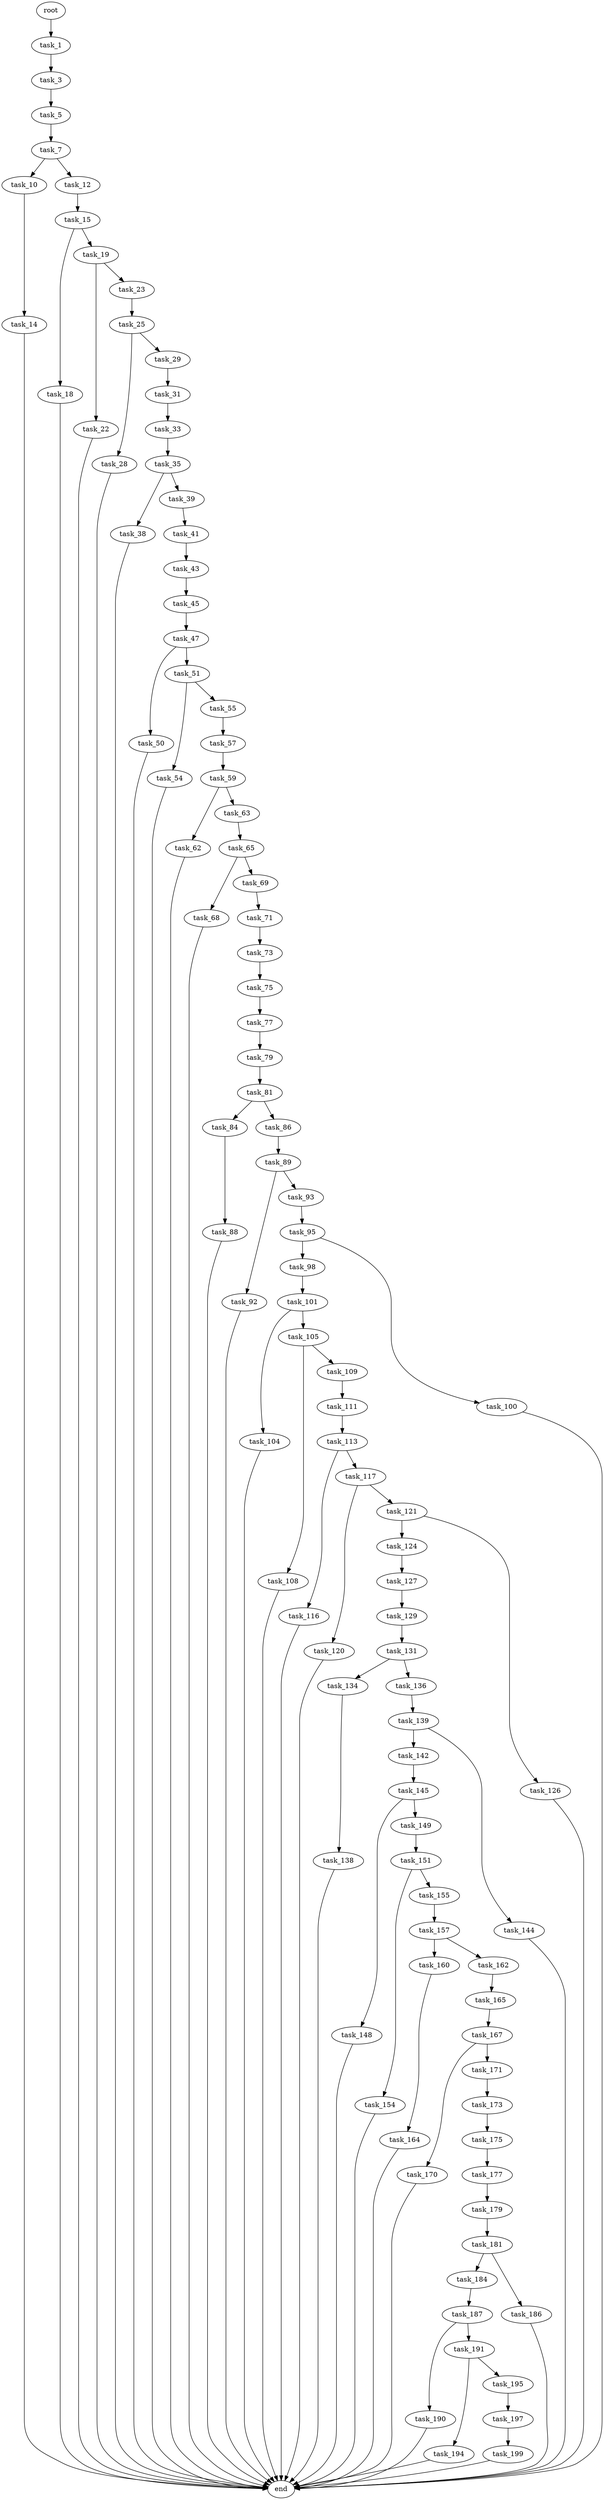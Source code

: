 digraph G {
  root [size="0.000000"];
  task_1 [size="44218348418.000000"];
  task_3 [size="231928233984.000000"];
  task_5 [size="11470862593.000000"];
  task_7 [size="1242610331107.000000"];
  task_10 [size="1431769594.000000"];
  task_12 [size="8589934592.000000"];
  task_14 [size="901531467618.000000"];
  task_15 [size="221219694569.000000"];
  task_18 [size="782757789696.000000"];
  task_19 [size="549755813888.000000"];
  task_22 [size="1073741824000.000000"];
  task_23 [size="1817308165.000000"];
  task_25 [size="368293445632.000000"];
  task_28 [size="68719476736.000000"];
  task_29 [size="878874662278.000000"];
  task_31 [size="231928233984.000000"];
  task_33 [size="604146482018.000000"];
  task_35 [size="8671820242.000000"];
  task_38 [size="176531024402.000000"];
  task_39 [size="19022990678.000000"];
  task_41 [size="1622170655.000000"];
  task_43 [size="368293445632.000000"];
  task_45 [size="6272228862.000000"];
  task_47 [size="301461930987.000000"];
  task_50 [size="27988304828.000000"];
  task_51 [size="49384973087.000000"];
  task_54 [size="35426656432.000000"];
  task_55 [size="79434670657.000000"];
  task_57 [size="210479030724.000000"];
  task_59 [size="21781318935.000000"];
  task_62 [size="368293445632.000000"];
  task_63 [size="283815058679.000000"];
  task_65 [size="891933590362.000000"];
  task_68 [size="308040500633.000000"];
  task_69 [size="10432006107.000000"];
  task_71 [size="11389081797.000000"];
  task_73 [size="3379137388.000000"];
  task_75 [size="379062535507.000000"];
  task_77 [size="549755813888.000000"];
  task_79 [size="118050060242.000000"];
  task_81 [size="8318438992.000000"];
  task_84 [size="17613258108.000000"];
  task_86 [size="782757789696.000000"];
  task_88 [size="10123684419.000000"];
  task_89 [size="1073741824000.000000"];
  task_92 [size="28991029248.000000"];
  task_93 [size="6228878738.000000"];
  task_95 [size="10574480162.000000"];
  task_98 [size="157373717021.000000"];
  task_100 [size="1152476004.000000"];
  task_101 [size="68719476736.000000"];
  task_104 [size="29452813210.000000"];
  task_105 [size="68719476736.000000"];
  task_108 [size="1073741824000.000000"];
  task_109 [size="228063559863.000000"];
  task_111 [size="1073741824000.000000"];
  task_113 [size="183950812745.000000"];
  task_116 [size="1036979126.000000"];
  task_117 [size="1308155497211.000000"];
  task_120 [size="1073741824000.000000"];
  task_121 [size="23290476026.000000"];
  task_124 [size="89080108686.000000"];
  task_126 [size="36642354262.000000"];
  task_127 [size="14323327070.000000"];
  task_129 [size="12627714058.000000"];
  task_131 [size="538434809552.000000"];
  task_134 [size="74063604154.000000"];
  task_136 [size="803620131183.000000"];
  task_138 [size="28991029248.000000"];
  task_139 [size="364381764405.000000"];
  task_142 [size="10100102011.000000"];
  task_144 [size="1073741824000.000000"];
  task_145 [size="293084098368.000000"];
  task_148 [size="782757789696.000000"];
  task_149 [size="77289137098.000000"];
  task_151 [size="134217728000.000000"];
  task_154 [size="87555934997.000000"];
  task_155 [size="12916334261.000000"];
  task_157 [size="231928233984.000000"];
  task_160 [size="2016498223.000000"];
  task_162 [size="13839001137.000000"];
  task_164 [size="327253747641.000000"];
  task_165 [size="231928233984.000000"];
  task_167 [size="134217728000.000000"];
  task_170 [size="782757789696.000000"];
  task_171 [size="1462185112.000000"];
  task_173 [size="28991029248.000000"];
  task_175 [size="1443342470.000000"];
  task_177 [size="536795852996.000000"];
  task_179 [size="25338255138.000000"];
  task_181 [size="319903366224.000000"];
  task_184 [size="549755813888.000000"];
  task_186 [size="1547685576.000000"];
  task_187 [size="782757789696.000000"];
  task_190 [size="651251705946.000000"];
  task_191 [size="241743247370.000000"];
  task_194 [size="4421587376.000000"];
  task_195 [size="231928233984.000000"];
  task_197 [size="16811315862.000000"];
  task_199 [size="549755813888.000000"];
  end [size="0.000000"];

  root -> task_1 [size="1.000000"];
  task_1 -> task_3 [size="33554432.000000"];
  task_3 -> task_5 [size="301989888.000000"];
  task_5 -> task_7 [size="301989888.000000"];
  task_7 -> task_10 [size="838860800.000000"];
  task_7 -> task_12 [size="838860800.000000"];
  task_10 -> task_14 [size="75497472.000000"];
  task_12 -> task_15 [size="33554432.000000"];
  task_14 -> end [size="1.000000"];
  task_15 -> task_18 [size="301989888.000000"];
  task_15 -> task_19 [size="301989888.000000"];
  task_18 -> end [size="1.000000"];
  task_19 -> task_22 [size="536870912.000000"];
  task_19 -> task_23 [size="536870912.000000"];
  task_22 -> end [size="1.000000"];
  task_23 -> task_25 [size="33554432.000000"];
  task_25 -> task_28 [size="411041792.000000"];
  task_25 -> task_29 [size="411041792.000000"];
  task_28 -> end [size="1.000000"];
  task_29 -> task_31 [size="679477248.000000"];
  task_31 -> task_33 [size="301989888.000000"];
  task_33 -> task_35 [size="838860800.000000"];
  task_35 -> task_38 [size="301989888.000000"];
  task_35 -> task_39 [size="301989888.000000"];
  task_38 -> end [size="1.000000"];
  task_39 -> task_41 [size="536870912.000000"];
  task_41 -> task_43 [size="33554432.000000"];
  task_43 -> task_45 [size="411041792.000000"];
  task_45 -> task_47 [size="209715200.000000"];
  task_47 -> task_50 [size="301989888.000000"];
  task_47 -> task_51 [size="301989888.000000"];
  task_50 -> end [size="1.000000"];
  task_51 -> task_54 [size="838860800.000000"];
  task_51 -> task_55 [size="838860800.000000"];
  task_54 -> end [size="1.000000"];
  task_55 -> task_57 [size="209715200.000000"];
  task_57 -> task_59 [size="838860800.000000"];
  task_59 -> task_62 [size="838860800.000000"];
  task_59 -> task_63 [size="838860800.000000"];
  task_62 -> end [size="1.000000"];
  task_63 -> task_65 [size="411041792.000000"];
  task_65 -> task_68 [size="679477248.000000"];
  task_65 -> task_69 [size="679477248.000000"];
  task_68 -> end [size="1.000000"];
  task_69 -> task_71 [size="838860800.000000"];
  task_71 -> task_73 [size="33554432.000000"];
  task_73 -> task_75 [size="209715200.000000"];
  task_75 -> task_77 [size="301989888.000000"];
  task_77 -> task_79 [size="536870912.000000"];
  task_79 -> task_81 [size="301989888.000000"];
  task_81 -> task_84 [size="209715200.000000"];
  task_81 -> task_86 [size="209715200.000000"];
  task_84 -> task_88 [size="301989888.000000"];
  task_86 -> task_89 [size="679477248.000000"];
  task_88 -> end [size="1.000000"];
  task_89 -> task_92 [size="838860800.000000"];
  task_89 -> task_93 [size="838860800.000000"];
  task_92 -> end [size="1.000000"];
  task_93 -> task_95 [size="536870912.000000"];
  task_95 -> task_98 [size="301989888.000000"];
  task_95 -> task_100 [size="301989888.000000"];
  task_98 -> task_101 [size="209715200.000000"];
  task_100 -> end [size="1.000000"];
  task_101 -> task_104 [size="134217728.000000"];
  task_101 -> task_105 [size="134217728.000000"];
  task_104 -> end [size="1.000000"];
  task_105 -> task_108 [size="134217728.000000"];
  task_105 -> task_109 [size="134217728.000000"];
  task_108 -> end [size="1.000000"];
  task_109 -> task_111 [size="411041792.000000"];
  task_111 -> task_113 [size="838860800.000000"];
  task_113 -> task_116 [size="134217728.000000"];
  task_113 -> task_117 [size="134217728.000000"];
  task_116 -> end [size="1.000000"];
  task_117 -> task_120 [size="838860800.000000"];
  task_117 -> task_121 [size="838860800.000000"];
  task_120 -> end [size="1.000000"];
  task_121 -> task_124 [size="33554432.000000"];
  task_121 -> task_126 [size="33554432.000000"];
  task_124 -> task_127 [size="134217728.000000"];
  task_126 -> end [size="1.000000"];
  task_127 -> task_129 [size="301989888.000000"];
  task_129 -> task_131 [size="301989888.000000"];
  task_131 -> task_134 [size="679477248.000000"];
  task_131 -> task_136 [size="679477248.000000"];
  task_134 -> task_138 [size="75497472.000000"];
  task_136 -> task_139 [size="838860800.000000"];
  task_138 -> end [size="1.000000"];
  task_139 -> task_142 [size="301989888.000000"];
  task_139 -> task_144 [size="301989888.000000"];
  task_142 -> task_145 [size="679477248.000000"];
  task_144 -> end [size="1.000000"];
  task_145 -> task_148 [size="209715200.000000"];
  task_145 -> task_149 [size="209715200.000000"];
  task_148 -> end [size="1.000000"];
  task_149 -> task_151 [size="301989888.000000"];
  task_151 -> task_154 [size="209715200.000000"];
  task_151 -> task_155 [size="209715200.000000"];
  task_154 -> end [size="1.000000"];
  task_155 -> task_157 [size="536870912.000000"];
  task_157 -> task_160 [size="301989888.000000"];
  task_157 -> task_162 [size="301989888.000000"];
  task_160 -> task_164 [size="33554432.000000"];
  task_162 -> task_165 [size="411041792.000000"];
  task_164 -> end [size="1.000000"];
  task_165 -> task_167 [size="301989888.000000"];
  task_167 -> task_170 [size="209715200.000000"];
  task_167 -> task_171 [size="209715200.000000"];
  task_170 -> end [size="1.000000"];
  task_171 -> task_173 [size="75497472.000000"];
  task_173 -> task_175 [size="75497472.000000"];
  task_175 -> task_177 [size="33554432.000000"];
  task_177 -> task_179 [size="411041792.000000"];
  task_179 -> task_181 [size="536870912.000000"];
  task_181 -> task_184 [size="209715200.000000"];
  task_181 -> task_186 [size="209715200.000000"];
  task_184 -> task_187 [size="536870912.000000"];
  task_186 -> end [size="1.000000"];
  task_187 -> task_190 [size="679477248.000000"];
  task_187 -> task_191 [size="679477248.000000"];
  task_190 -> end [size="1.000000"];
  task_191 -> task_194 [size="209715200.000000"];
  task_191 -> task_195 [size="209715200.000000"];
  task_194 -> end [size="1.000000"];
  task_195 -> task_197 [size="301989888.000000"];
  task_197 -> task_199 [size="536870912.000000"];
  task_199 -> end [size="1.000000"];
}
